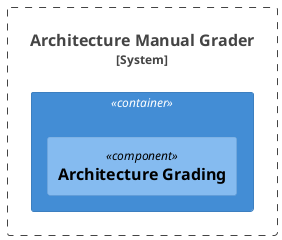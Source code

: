 @startuml 

!include <C4/C4_Component>

System_Boundary(architectureManualGraderAlias, "Architecture Manual Grader") {
    Container(architectureManualGraderContainer, "","", "") {
        Component(architectureManualGraderComponentAlias,"Architecture Grading") 
    }
} 
@enduml